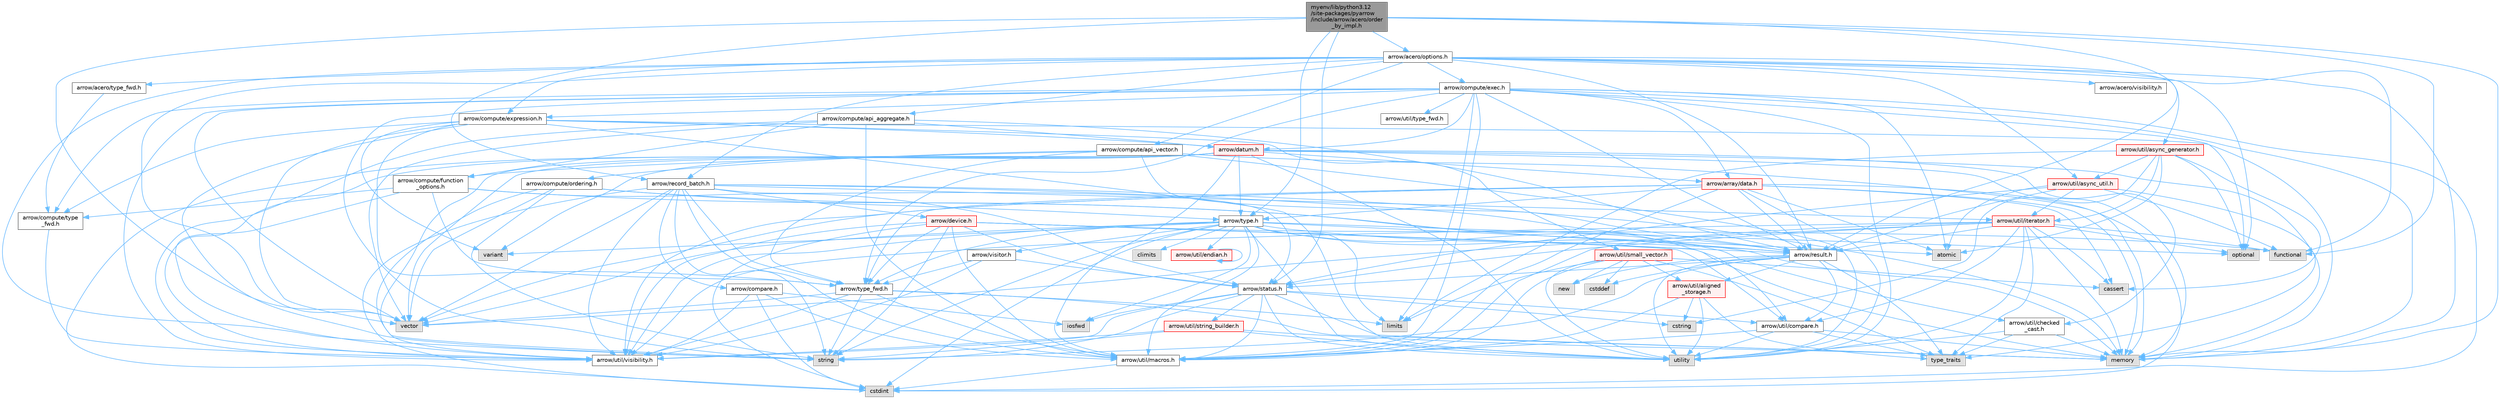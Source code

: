 digraph "myenv/lib/python3.12/site-packages/pyarrow/include/arrow/acero/order_by_impl.h"
{
 // LATEX_PDF_SIZE
  bgcolor="transparent";
  edge [fontname=Helvetica,fontsize=10,labelfontname=Helvetica,labelfontsize=10];
  node [fontname=Helvetica,fontsize=10,shape=box,height=0.2,width=0.4];
  Node1 [id="Node000001",label="myenv/lib/python3.12\l/site-packages/pyarrow\l/include/arrow/acero/order\l_by_impl.h",height=0.2,width=0.4,color="gray40", fillcolor="grey60", style="filled", fontcolor="black",tooltip=" "];
  Node1 -> Node2 [id="edge1_Node000001_Node000002",color="steelblue1",style="solid",tooltip=" "];
  Node2 [id="Node000002",label="functional",height=0.2,width=0.4,color="grey60", fillcolor="#E0E0E0", style="filled",tooltip=" "];
  Node1 -> Node3 [id="edge2_Node000001_Node000003",color="steelblue1",style="solid",tooltip=" "];
  Node3 [id="Node000003",label="memory",height=0.2,width=0.4,color="grey60", fillcolor="#E0E0E0", style="filled",tooltip=" "];
  Node1 -> Node4 [id="edge3_Node000001_Node000004",color="steelblue1",style="solid",tooltip=" "];
  Node4 [id="Node000004",label="vector",height=0.2,width=0.4,color="grey60", fillcolor="#E0E0E0", style="filled",tooltip=" "];
  Node1 -> Node5 [id="edge4_Node000001_Node000005",color="steelblue1",style="solid",tooltip=" "];
  Node5 [id="Node000005",label="arrow/acero/options.h",height=0.2,width=0.4,color="grey40", fillcolor="white", style="filled",URL="$acero_2options_8h.html",tooltip=" "];
  Node5 -> Node2 [id="edge5_Node000005_Node000002",color="steelblue1",style="solid",tooltip=" "];
  Node5 -> Node3 [id="edge6_Node000005_Node000003",color="steelblue1",style="solid",tooltip=" "];
  Node5 -> Node6 [id="edge7_Node000005_Node000006",color="steelblue1",style="solid",tooltip=" "];
  Node6 [id="Node000006",label="optional",height=0.2,width=0.4,color="grey60", fillcolor="#E0E0E0", style="filled",tooltip=" "];
  Node5 -> Node7 [id="edge8_Node000005_Node000007",color="steelblue1",style="solid",tooltip=" "];
  Node7 [id="Node000007",label="string",height=0.2,width=0.4,color="grey60", fillcolor="#E0E0E0", style="filled",tooltip=" "];
  Node5 -> Node4 [id="edge9_Node000005_Node000004",color="steelblue1",style="solid",tooltip=" "];
  Node5 -> Node8 [id="edge10_Node000005_Node000008",color="steelblue1",style="solid",tooltip=" "];
  Node8 [id="Node000008",label="arrow/acero/type_fwd.h",height=0.2,width=0.4,color="grey40", fillcolor="white", style="filled",URL="$arrow_2acero_2type__fwd_8h.html",tooltip=" "];
  Node8 -> Node9 [id="edge11_Node000008_Node000009",color="steelblue1",style="solid",tooltip=" "];
  Node9 [id="Node000009",label="arrow/compute/type\l_fwd.h",height=0.2,width=0.4,color="grey40", fillcolor="white", style="filled",URL="$arrow_2compute_2type__fwd_8h.html",tooltip=" "];
  Node9 -> Node10 [id="edge12_Node000009_Node000010",color="steelblue1",style="solid",tooltip=" "];
  Node10 [id="Node000010",label="arrow/util/visibility.h",height=0.2,width=0.4,color="grey40", fillcolor="white", style="filled",URL="$include_2arrow_2util_2visibility_8h.html",tooltip=" "];
  Node5 -> Node11 [id="edge13_Node000005_Node000011",color="steelblue1",style="solid",tooltip=" "];
  Node11 [id="Node000011",label="arrow/acero/visibility.h",height=0.2,width=0.4,color="grey40", fillcolor="white", style="filled",URL="$include_2arrow_2acero_2visibility_8h.html",tooltip=" "];
  Node5 -> Node12 [id="edge14_Node000005_Node000012",color="steelblue1",style="solid",tooltip=" "];
  Node12 [id="Node000012",label="arrow/compute/api_aggregate.h",height=0.2,width=0.4,color="grey40", fillcolor="white", style="filled",URL="$api__aggregate_8h.html",tooltip=" "];
  Node12 -> Node4 [id="edge15_Node000012_Node000004",color="steelblue1",style="solid",tooltip=" "];
  Node12 -> Node13 [id="edge16_Node000012_Node000013",color="steelblue1",style="solid",tooltip=" "];
  Node13 [id="Node000013",label="arrow/compute/function\l_options.h",height=0.2,width=0.4,color="grey40", fillcolor="white", style="filled",URL="$function__options_8h.html",tooltip=" "];
  Node13 -> Node9 [id="edge17_Node000013_Node000009",color="steelblue1",style="solid",tooltip=" "];
  Node13 -> Node14 [id="edge18_Node000013_Node000014",color="steelblue1",style="solid",tooltip=" "];
  Node14 [id="Node000014",label="arrow/result.h",height=0.2,width=0.4,color="grey40", fillcolor="white", style="filled",URL="$result_8h.html",tooltip=" "];
  Node14 -> Node15 [id="edge19_Node000014_Node000015",color="steelblue1",style="solid",tooltip=" "];
  Node15 [id="Node000015",label="cstddef",height=0.2,width=0.4,color="grey60", fillcolor="#E0E0E0", style="filled",tooltip=" "];
  Node14 -> Node16 [id="edge20_Node000014_Node000016",color="steelblue1",style="solid",tooltip=" "];
  Node16 [id="Node000016",label="new",height=0.2,width=0.4,color="grey60", fillcolor="#E0E0E0", style="filled",tooltip=" "];
  Node14 -> Node7 [id="edge21_Node000014_Node000007",color="steelblue1",style="solid",tooltip=" "];
  Node14 -> Node17 [id="edge22_Node000014_Node000017",color="steelblue1",style="solid",tooltip=" "];
  Node17 [id="Node000017",label="type_traits",height=0.2,width=0.4,color="grey60", fillcolor="#E0E0E0", style="filled",tooltip=" "];
  Node14 -> Node18 [id="edge23_Node000014_Node000018",color="steelblue1",style="solid",tooltip=" "];
  Node18 [id="Node000018",label="utility",height=0.2,width=0.4,color="grey60", fillcolor="#E0E0E0", style="filled",tooltip=" "];
  Node14 -> Node19 [id="edge24_Node000014_Node000019",color="steelblue1",style="solid",tooltip=" "];
  Node19 [id="Node000019",label="arrow/status.h",height=0.2,width=0.4,color="grey40", fillcolor="white", style="filled",URL="$status_8h.html",tooltip=" "];
  Node19 -> Node20 [id="edge25_Node000019_Node000020",color="steelblue1",style="solid",tooltip=" "];
  Node20 [id="Node000020",label="cstring",height=0.2,width=0.4,color="grey60", fillcolor="#E0E0E0", style="filled",tooltip=" "];
  Node19 -> Node21 [id="edge26_Node000019_Node000021",color="steelblue1",style="solid",tooltip=" "];
  Node21 [id="Node000021",label="iosfwd",height=0.2,width=0.4,color="grey60", fillcolor="#E0E0E0", style="filled",tooltip=" "];
  Node19 -> Node3 [id="edge27_Node000019_Node000003",color="steelblue1",style="solid",tooltip=" "];
  Node19 -> Node7 [id="edge28_Node000019_Node000007",color="steelblue1",style="solid",tooltip=" "];
  Node19 -> Node18 [id="edge29_Node000019_Node000018",color="steelblue1",style="solid",tooltip=" "];
  Node19 -> Node22 [id="edge30_Node000019_Node000022",color="steelblue1",style="solid",tooltip=" "];
  Node22 [id="Node000022",label="arrow/util/compare.h",height=0.2,width=0.4,color="grey40", fillcolor="white", style="filled",URL="$util_2compare_8h.html",tooltip=" "];
  Node22 -> Node3 [id="edge31_Node000022_Node000003",color="steelblue1",style="solid",tooltip=" "];
  Node22 -> Node17 [id="edge32_Node000022_Node000017",color="steelblue1",style="solid",tooltip=" "];
  Node22 -> Node18 [id="edge33_Node000022_Node000018",color="steelblue1",style="solid",tooltip=" "];
  Node22 -> Node23 [id="edge34_Node000022_Node000023",color="steelblue1",style="solid",tooltip=" "];
  Node23 [id="Node000023",label="arrow/util/macros.h",height=0.2,width=0.4,color="grey40", fillcolor="white", style="filled",URL="$macros_8h.html",tooltip=" "];
  Node23 -> Node24 [id="edge35_Node000023_Node000024",color="steelblue1",style="solid",tooltip=" "];
  Node24 [id="Node000024",label="cstdint",height=0.2,width=0.4,color="grey60", fillcolor="#E0E0E0", style="filled",tooltip=" "];
  Node19 -> Node23 [id="edge36_Node000019_Node000023",color="steelblue1",style="solid",tooltip=" "];
  Node19 -> Node25 [id="edge37_Node000019_Node000025",color="steelblue1",style="solid",tooltip=" "];
  Node25 [id="Node000025",label="arrow/util/string_builder.h",height=0.2,width=0.4,color="red", fillcolor="#FFF0F0", style="filled",URL="$string__builder_8h.html",tooltip=" "];
  Node25 -> Node3 [id="edge38_Node000025_Node000003",color="steelblue1",style="solid",tooltip=" "];
  Node25 -> Node7 [id="edge39_Node000025_Node000007",color="steelblue1",style="solid",tooltip=" "];
  Node25 -> Node18 [id="edge40_Node000025_Node000018",color="steelblue1",style="solid",tooltip=" "];
  Node25 -> Node10 [id="edge41_Node000025_Node000010",color="steelblue1",style="solid",tooltip=" "];
  Node19 -> Node10 [id="edge42_Node000019_Node000010",color="steelblue1",style="solid",tooltip=" "];
  Node14 -> Node27 [id="edge43_Node000014_Node000027",color="steelblue1",style="solid",tooltip=" "];
  Node27 [id="Node000027",label="arrow/util/aligned\l_storage.h",height=0.2,width=0.4,color="red", fillcolor="#FFF0F0", style="filled",URL="$aligned__storage_8h.html",tooltip=" "];
  Node27 -> Node20 [id="edge44_Node000027_Node000020",color="steelblue1",style="solid",tooltip=" "];
  Node27 -> Node17 [id="edge45_Node000027_Node000017",color="steelblue1",style="solid",tooltip=" "];
  Node27 -> Node18 [id="edge46_Node000027_Node000018",color="steelblue1",style="solid",tooltip=" "];
  Node27 -> Node23 [id="edge47_Node000027_Node000023",color="steelblue1",style="solid",tooltip=" "];
  Node14 -> Node22 [id="edge48_Node000014_Node000022",color="steelblue1",style="solid",tooltip=" "];
  Node13 -> Node19 [id="edge49_Node000013_Node000019",color="steelblue1",style="solid",tooltip=" "];
  Node13 -> Node29 [id="edge50_Node000013_Node000029",color="steelblue1",style="solid",tooltip=" "];
  Node29 [id="Node000029",label="arrow/type_fwd.h",height=0.2,width=0.4,color="grey40", fillcolor="white", style="filled",URL="$arrow_2type__fwd_8h.html",tooltip=" "];
  Node29 -> Node30 [id="edge51_Node000029_Node000030",color="steelblue1",style="solid",tooltip=" "];
  Node30 [id="Node000030",label="limits",height=0.2,width=0.4,color="grey60", fillcolor="#E0E0E0", style="filled",tooltip=" "];
  Node29 -> Node3 [id="edge52_Node000029_Node000003",color="steelblue1",style="solid",tooltip=" "];
  Node29 -> Node7 [id="edge53_Node000029_Node000007",color="steelblue1",style="solid",tooltip=" "];
  Node29 -> Node4 [id="edge54_Node000029_Node000004",color="steelblue1",style="solid",tooltip=" "];
  Node29 -> Node23 [id="edge55_Node000029_Node000023",color="steelblue1",style="solid",tooltip=" "];
  Node29 -> Node10 [id="edge56_Node000029_Node000010",color="steelblue1",style="solid",tooltip=" "];
  Node13 -> Node10 [id="edge57_Node000013_Node000010",color="steelblue1",style="solid",tooltip=" "];
  Node12 -> Node31 [id="edge58_Node000012_Node000031",color="steelblue1",style="solid",tooltip=" "];
  Node31 [id="Node000031",label="arrow/datum.h",height=0.2,width=0.4,color="red", fillcolor="#FFF0F0", style="filled",URL="$datum_8h.html",tooltip=" "];
  Node31 -> Node24 [id="edge59_Node000031_Node000024",color="steelblue1",style="solid",tooltip=" "];
  Node31 -> Node3 [id="edge60_Node000031_Node000003",color="steelblue1",style="solid",tooltip=" "];
  Node31 -> Node7 [id="edge61_Node000031_Node000007",color="steelblue1",style="solid",tooltip=" "];
  Node31 -> Node17 [id="edge62_Node000031_Node000017",color="steelblue1",style="solid",tooltip=" "];
  Node31 -> Node18 [id="edge63_Node000031_Node000018",color="steelblue1",style="solid",tooltip=" "];
  Node31 -> Node32 [id="edge64_Node000031_Node000032",color="steelblue1",style="solid",tooltip=" "];
  Node32 [id="Node000032",label="variant",height=0.2,width=0.4,color="grey60", fillcolor="#E0E0E0", style="filled",tooltip=" "];
  Node31 -> Node4 [id="edge65_Node000031_Node000004",color="steelblue1",style="solid",tooltip=" "];
  Node31 -> Node33 [id="edge66_Node000031_Node000033",color="steelblue1",style="solid",tooltip=" "];
  Node33 [id="Node000033",label="arrow/array/data.h",height=0.2,width=0.4,color="red", fillcolor="#FFF0F0", style="filled",URL="$data_8h.html",tooltip=" "];
  Node33 -> Node34 [id="edge67_Node000033_Node000034",color="steelblue1",style="solid",tooltip=" "];
  Node34 [id="Node000034",label="atomic",height=0.2,width=0.4,color="grey60", fillcolor="#E0E0E0", style="filled",tooltip=" "];
  Node33 -> Node35 [id="edge68_Node000033_Node000035",color="steelblue1",style="solid",tooltip=" "];
  Node35 [id="Node000035",label="cassert",height=0.2,width=0.4,color="grey60", fillcolor="#E0E0E0", style="filled",tooltip=" "];
  Node33 -> Node24 [id="edge69_Node000033_Node000024",color="steelblue1",style="solid",tooltip=" "];
  Node33 -> Node3 [id="edge70_Node000033_Node000003",color="steelblue1",style="solid",tooltip=" "];
  Node33 -> Node18 [id="edge71_Node000033_Node000018",color="steelblue1",style="solid",tooltip=" "];
  Node33 -> Node4 [id="edge72_Node000033_Node000004",color="steelblue1",style="solid",tooltip=" "];
  Node33 -> Node14 [id="edge73_Node000033_Node000014",color="steelblue1",style="solid",tooltip=" "];
  Node33 -> Node43 [id="edge74_Node000033_Node000043",color="steelblue1",style="solid",tooltip=" "];
  Node43 [id="Node000043",label="arrow/type.h",height=0.2,width=0.4,color="grey40", fillcolor="white", style="filled",URL="$type_8h.html",tooltip=" "];
  Node43 -> Node34 [id="edge75_Node000043_Node000034",color="steelblue1",style="solid",tooltip=" "];
  Node43 -> Node44 [id="edge76_Node000043_Node000044",color="steelblue1",style="solid",tooltip=" "];
  Node44 [id="Node000044",label="climits",height=0.2,width=0.4,color="grey60", fillcolor="#E0E0E0", style="filled",tooltip=" "];
  Node43 -> Node24 [id="edge77_Node000043_Node000024",color="steelblue1",style="solid",tooltip=" "];
  Node43 -> Node21 [id="edge78_Node000043_Node000021",color="steelblue1",style="solid",tooltip=" "];
  Node43 -> Node30 [id="edge79_Node000043_Node000030",color="steelblue1",style="solid",tooltip=" "];
  Node43 -> Node3 [id="edge80_Node000043_Node000003",color="steelblue1",style="solid",tooltip=" "];
  Node43 -> Node6 [id="edge81_Node000043_Node000006",color="steelblue1",style="solid",tooltip=" "];
  Node43 -> Node7 [id="edge82_Node000043_Node000007",color="steelblue1",style="solid",tooltip=" "];
  Node43 -> Node18 [id="edge83_Node000043_Node000018",color="steelblue1",style="solid",tooltip=" "];
  Node43 -> Node32 [id="edge84_Node000043_Node000032",color="steelblue1",style="solid",tooltip=" "];
  Node43 -> Node4 [id="edge85_Node000043_Node000004",color="steelblue1",style="solid",tooltip=" "];
  Node43 -> Node14 [id="edge86_Node000043_Node000014",color="steelblue1",style="solid",tooltip=" "];
  Node43 -> Node29 [id="edge87_Node000043_Node000029",color="steelblue1",style="solid",tooltip=" "];
  Node43 -> Node45 [id="edge88_Node000043_Node000045",color="steelblue1",style="solid",tooltip=" "];
  Node45 [id="Node000045",label="arrow/util/checked\l_cast.h",height=0.2,width=0.4,color="grey40", fillcolor="white", style="filled",URL="$checked__cast_8h.html",tooltip=" "];
  Node45 -> Node3 [id="edge89_Node000045_Node000003",color="steelblue1",style="solid",tooltip=" "];
  Node45 -> Node17 [id="edge90_Node000045_Node000017",color="steelblue1",style="solid",tooltip=" "];
  Node45 -> Node18 [id="edge91_Node000045_Node000018",color="steelblue1",style="solid",tooltip=" "];
  Node43 -> Node46 [id="edge92_Node000043_Node000046",color="steelblue1",style="solid",tooltip=" "];
  Node46 [id="Node000046",label="arrow/util/endian.h",height=0.2,width=0.4,color="red", fillcolor="#FFF0F0", style="filled",URL="$endian_8h.html",tooltip=" "];
  Node46 -> Node46 [id="edge93_Node000046_Node000046",color="steelblue1",style="solid",tooltip=" "];
  Node43 -> Node23 [id="edge94_Node000043_Node000023",color="steelblue1",style="solid",tooltip=" "];
  Node43 -> Node10 [id="edge95_Node000043_Node000010",color="steelblue1",style="solid",tooltip=" "];
  Node43 -> Node51 [id="edge96_Node000043_Node000051",color="steelblue1",style="solid",tooltip=" "];
  Node51 [id="Node000051",label="arrow/visitor.h",height=0.2,width=0.4,color="grey40", fillcolor="white", style="filled",URL="$visitor_8h.html",tooltip=" "];
  Node51 -> Node19 [id="edge97_Node000051_Node000019",color="steelblue1",style="solid",tooltip=" "];
  Node51 -> Node29 [id="edge98_Node000051_Node000029",color="steelblue1",style="solid",tooltip=" "];
  Node51 -> Node10 [id="edge99_Node000051_Node000010",color="steelblue1",style="solid",tooltip=" "];
  Node33 -> Node29 [id="edge100_Node000033_Node000029",color="steelblue1",style="solid",tooltip=" "];
  Node33 -> Node23 [id="edge101_Node000033_Node000023",color="steelblue1",style="solid",tooltip=" "];
  Node33 -> Node10 [id="edge102_Node000033_Node000010",color="steelblue1",style="solid",tooltip=" "];
  Node31 -> Node43 [id="edge103_Node000031_Node000043",color="steelblue1",style="solid",tooltip=" "];
  Node31 -> Node45 [id="edge104_Node000031_Node000045",color="steelblue1",style="solid",tooltip=" "];
  Node31 -> Node23 [id="edge105_Node000031_Node000023",color="steelblue1",style="solid",tooltip=" "];
  Node31 -> Node10 [id="edge106_Node000031_Node000010",color="steelblue1",style="solid",tooltip=" "];
  Node12 -> Node14 [id="edge107_Node000012_Node000014",color="steelblue1",style="solid",tooltip=" "];
  Node12 -> Node23 [id="edge108_Node000012_Node000023",color="steelblue1",style="solid",tooltip=" "];
  Node12 -> Node10 [id="edge109_Node000012_Node000010",color="steelblue1",style="solid",tooltip=" "];
  Node5 -> Node65 [id="edge110_Node000005_Node000065",color="steelblue1",style="solid",tooltip=" "];
  Node65 [id="Node000065",label="arrow/compute/api_vector.h",height=0.2,width=0.4,color="grey40", fillcolor="white", style="filled",URL="$api__vector_8h.html",tooltip=" "];
  Node65 -> Node3 [id="edge111_Node000065_Node000003",color="steelblue1",style="solid",tooltip=" "];
  Node65 -> Node18 [id="edge112_Node000065_Node000018",color="steelblue1",style="solid",tooltip=" "];
  Node65 -> Node13 [id="edge113_Node000065_Node000013",color="steelblue1",style="solid",tooltip=" "];
  Node65 -> Node66 [id="edge114_Node000065_Node000066",color="steelblue1",style="solid",tooltip=" "];
  Node66 [id="Node000066",label="arrow/compute/ordering.h",height=0.2,width=0.4,color="grey40", fillcolor="white", style="filled",URL="$ordering_8h.html",tooltip=" "];
  Node66 -> Node7 [id="edge115_Node000066_Node000007",color="steelblue1",style="solid",tooltip=" "];
  Node66 -> Node4 [id="edge116_Node000066_Node000004",color="steelblue1",style="solid",tooltip=" "];
  Node66 -> Node43 [id="edge117_Node000066_Node000043",color="steelblue1",style="solid",tooltip=" "];
  Node66 -> Node22 [id="edge118_Node000066_Node000022",color="steelblue1",style="solid",tooltip=" "];
  Node66 -> Node10 [id="edge119_Node000066_Node000010",color="steelblue1",style="solid",tooltip=" "];
  Node65 -> Node14 [id="edge120_Node000065_Node000014",color="steelblue1",style="solid",tooltip=" "];
  Node65 -> Node29 [id="edge121_Node000065_Node000029",color="steelblue1",style="solid",tooltip=" "];
  Node5 -> Node67 [id="edge122_Node000005_Node000067",color="steelblue1",style="solid",tooltip=" "];
  Node67 [id="Node000067",label="arrow/compute/exec.h",height=0.2,width=0.4,color="grey40", fillcolor="white", style="filled",URL="$exec_8h.html",tooltip=" "];
  Node67 -> Node34 [id="edge123_Node000067_Node000034",color="steelblue1",style="solid",tooltip=" "];
  Node67 -> Node24 [id="edge124_Node000067_Node000024",color="steelblue1",style="solid",tooltip=" "];
  Node67 -> Node30 [id="edge125_Node000067_Node000030",color="steelblue1",style="solid",tooltip=" "];
  Node67 -> Node3 [id="edge126_Node000067_Node000003",color="steelblue1",style="solid",tooltip=" "];
  Node67 -> Node6 [id="edge127_Node000067_Node000006",color="steelblue1",style="solid",tooltip=" "];
  Node67 -> Node7 [id="edge128_Node000067_Node000007",color="steelblue1",style="solid",tooltip=" "];
  Node67 -> Node18 [id="edge129_Node000067_Node000018",color="steelblue1",style="solid",tooltip=" "];
  Node67 -> Node4 [id="edge130_Node000067_Node000004",color="steelblue1",style="solid",tooltip=" "];
  Node67 -> Node33 [id="edge131_Node000067_Node000033",color="steelblue1",style="solid",tooltip=" "];
  Node67 -> Node68 [id="edge132_Node000067_Node000068",color="steelblue1",style="solid",tooltip=" "];
  Node68 [id="Node000068",label="arrow/compute/expression.h",height=0.2,width=0.4,color="grey40", fillcolor="white", style="filled",URL="$expression_8h.html",tooltip=" "];
  Node68 -> Node3 [id="edge133_Node000068_Node000003",color="steelblue1",style="solid",tooltip=" "];
  Node68 -> Node7 [id="edge134_Node000068_Node000007",color="steelblue1",style="solid",tooltip=" "];
  Node68 -> Node18 [id="edge135_Node000068_Node000018",color="steelblue1",style="solid",tooltip=" "];
  Node68 -> Node32 [id="edge136_Node000068_Node000032",color="steelblue1",style="solid",tooltip=" "];
  Node68 -> Node4 [id="edge137_Node000068_Node000004",color="steelblue1",style="solid",tooltip=" "];
  Node68 -> Node9 [id="edge138_Node000068_Node000009",color="steelblue1",style="solid",tooltip=" "];
  Node68 -> Node31 [id="edge139_Node000068_Node000031",color="steelblue1",style="solid",tooltip=" "];
  Node68 -> Node29 [id="edge140_Node000068_Node000029",color="steelblue1",style="solid",tooltip=" "];
  Node68 -> Node69 [id="edge141_Node000068_Node000069",color="steelblue1",style="solid",tooltip=" "];
  Node69 [id="Node000069",label="arrow/util/small_vector.h",height=0.2,width=0.4,color="red", fillcolor="#FFF0F0", style="filled",URL="$small__vector_8h.html",tooltip=" "];
  Node69 -> Node35 [id="edge142_Node000069_Node000035",color="steelblue1",style="solid",tooltip=" "];
  Node69 -> Node15 [id="edge143_Node000069_Node000015",color="steelblue1",style="solid",tooltip=" "];
  Node69 -> Node30 [id="edge144_Node000069_Node000030",color="steelblue1",style="solid",tooltip=" "];
  Node69 -> Node16 [id="edge145_Node000069_Node000016",color="steelblue1",style="solid",tooltip=" "];
  Node69 -> Node17 [id="edge146_Node000069_Node000017",color="steelblue1",style="solid",tooltip=" "];
  Node69 -> Node18 [id="edge147_Node000069_Node000018",color="steelblue1",style="solid",tooltip=" "];
  Node69 -> Node27 [id="edge148_Node000069_Node000027",color="steelblue1",style="solid",tooltip=" "];
  Node69 -> Node23 [id="edge149_Node000069_Node000023",color="steelblue1",style="solid",tooltip=" "];
  Node67 -> Node9 [id="edge150_Node000067_Node000009",color="steelblue1",style="solid",tooltip=" "];
  Node67 -> Node31 [id="edge151_Node000067_Node000031",color="steelblue1",style="solid",tooltip=" "];
  Node67 -> Node14 [id="edge152_Node000067_Node000014",color="steelblue1",style="solid",tooltip=" "];
  Node67 -> Node29 [id="edge153_Node000067_Node000029",color="steelblue1",style="solid",tooltip=" "];
  Node67 -> Node23 [id="edge154_Node000067_Node000023",color="steelblue1",style="solid",tooltip=" "];
  Node67 -> Node71 [id="edge155_Node000067_Node000071",color="steelblue1",style="solid",tooltip=" "];
  Node71 [id="Node000071",label="arrow/util/type_fwd.h",height=0.2,width=0.4,color="grey40", fillcolor="white", style="filled",URL="$arrow_2util_2type__fwd_8h.html",tooltip=" "];
  Node67 -> Node10 [id="edge156_Node000067_Node000010",color="steelblue1",style="solid",tooltip=" "];
  Node5 -> Node68 [id="edge157_Node000005_Node000068",color="steelblue1",style="solid",tooltip=" "];
  Node5 -> Node72 [id="edge158_Node000005_Node000072",color="steelblue1",style="solid",tooltip=" "];
  Node72 [id="Node000072",label="arrow/record_batch.h",height=0.2,width=0.4,color="grey40", fillcolor="white", style="filled",URL="$record__batch_8h.html",tooltip=" "];
  Node72 -> Node24 [id="edge159_Node000072_Node000024",color="steelblue1",style="solid",tooltip=" "];
  Node72 -> Node3 [id="edge160_Node000072_Node000003",color="steelblue1",style="solid",tooltip=" "];
  Node72 -> Node7 [id="edge161_Node000072_Node000007",color="steelblue1",style="solid",tooltip=" "];
  Node72 -> Node4 [id="edge162_Node000072_Node000004",color="steelblue1",style="solid",tooltip=" "];
  Node72 -> Node57 [id="edge163_Node000072_Node000057",color="steelblue1",style="solid",tooltip=" "];
  Node57 [id="Node000057",label="arrow/compare.h",height=0.2,width=0.4,color="grey40", fillcolor="white", style="filled",URL="$compare_8h.html",tooltip=" "];
  Node57 -> Node24 [id="edge164_Node000057_Node000024",color="steelblue1",style="solid",tooltip=" "];
  Node57 -> Node21 [id="edge165_Node000057_Node000021",color="steelblue1",style="solid",tooltip=" "];
  Node57 -> Node23 [id="edge166_Node000057_Node000023",color="steelblue1",style="solid",tooltip=" "];
  Node57 -> Node10 [id="edge167_Node000057_Node000010",color="steelblue1",style="solid",tooltip=" "];
  Node72 -> Node39 [id="edge168_Node000072_Node000039",color="steelblue1",style="solid",tooltip=" "];
  Node39 [id="Node000039",label="arrow/device.h",height=0.2,width=0.4,color="red", fillcolor="#FFF0F0", style="filled",URL="$device_8h.html",tooltip=" "];
  Node39 -> Node24 [id="edge169_Node000039_Node000024",color="steelblue1",style="solid",tooltip=" "];
  Node39 -> Node2 [id="edge170_Node000039_Node000002",color="steelblue1",style="solid",tooltip=" "];
  Node39 -> Node3 [id="edge171_Node000039_Node000003",color="steelblue1",style="solid",tooltip=" "];
  Node39 -> Node7 [id="edge172_Node000039_Node000007",color="steelblue1",style="solid",tooltip=" "];
  Node39 -> Node14 [id="edge173_Node000039_Node000014",color="steelblue1",style="solid",tooltip=" "];
  Node39 -> Node19 [id="edge174_Node000039_Node000019",color="steelblue1",style="solid",tooltip=" "];
  Node39 -> Node29 [id="edge175_Node000039_Node000029",color="steelblue1",style="solid",tooltip=" "];
  Node39 -> Node22 [id="edge176_Node000039_Node000022",color="steelblue1",style="solid",tooltip=" "];
  Node39 -> Node23 [id="edge177_Node000039_Node000023",color="steelblue1",style="solid",tooltip=" "];
  Node39 -> Node10 [id="edge178_Node000039_Node000010",color="steelblue1",style="solid",tooltip=" "];
  Node72 -> Node14 [id="edge179_Node000072_Node000014",color="steelblue1",style="solid",tooltip=" "];
  Node72 -> Node19 [id="edge180_Node000072_Node000019",color="steelblue1",style="solid",tooltip=" "];
  Node72 -> Node29 [id="edge181_Node000072_Node000029",color="steelblue1",style="solid",tooltip=" "];
  Node72 -> Node73 [id="edge182_Node000072_Node000073",color="steelblue1",style="solid",tooltip=" "];
  Node73 [id="Node000073",label="arrow/util/iterator.h",height=0.2,width=0.4,color="red", fillcolor="#FFF0F0", style="filled",URL="$iterator_8h.html",tooltip=" "];
  Node73 -> Node35 [id="edge183_Node000073_Node000035",color="steelblue1",style="solid",tooltip=" "];
  Node73 -> Node2 [id="edge184_Node000073_Node000002",color="steelblue1",style="solid",tooltip=" "];
  Node73 -> Node3 [id="edge185_Node000073_Node000003",color="steelblue1",style="solid",tooltip=" "];
  Node73 -> Node6 [id="edge186_Node000073_Node000006",color="steelblue1",style="solid",tooltip=" "];
  Node73 -> Node17 [id="edge187_Node000073_Node000017",color="steelblue1",style="solid",tooltip=" "];
  Node73 -> Node18 [id="edge188_Node000073_Node000018",color="steelblue1",style="solid",tooltip=" "];
  Node73 -> Node4 [id="edge189_Node000073_Node000004",color="steelblue1",style="solid",tooltip=" "];
  Node73 -> Node14 [id="edge190_Node000073_Node000014",color="steelblue1",style="solid",tooltip=" "];
  Node73 -> Node19 [id="edge191_Node000073_Node000019",color="steelblue1",style="solid",tooltip=" "];
  Node73 -> Node22 [id="edge192_Node000073_Node000022",color="steelblue1",style="solid",tooltip=" "];
  Node73 -> Node23 [id="edge193_Node000073_Node000023",color="steelblue1",style="solid",tooltip=" "];
  Node73 -> Node10 [id="edge194_Node000073_Node000010",color="steelblue1",style="solid",tooltip=" "];
  Node72 -> Node23 [id="edge195_Node000072_Node000023",color="steelblue1",style="solid",tooltip=" "];
  Node72 -> Node10 [id="edge196_Node000072_Node000010",color="steelblue1",style="solid",tooltip=" "];
  Node5 -> Node14 [id="edge197_Node000005_Node000014",color="steelblue1",style="solid",tooltip=" "];
  Node5 -> Node76 [id="edge198_Node000005_Node000076",color="steelblue1",style="solid",tooltip=" "];
  Node76 [id="Node000076",label="arrow/util/async_generator.h",height=0.2,width=0.4,color="red", fillcolor="#FFF0F0", style="filled",URL="$async__generator_8h.html",tooltip=" "];
  Node76 -> Node34 [id="edge199_Node000076_Node000034",color="steelblue1",style="solid",tooltip=" "];
  Node76 -> Node35 [id="edge200_Node000076_Node000035",color="steelblue1",style="solid",tooltip=" "];
  Node76 -> Node20 [id="edge201_Node000076_Node000020",color="steelblue1",style="solid",tooltip=" "];
  Node76 -> Node30 [id="edge202_Node000076_Node000030",color="steelblue1",style="solid",tooltip=" "];
  Node76 -> Node6 [id="edge203_Node000076_Node000006",color="steelblue1",style="solid",tooltip=" "];
  Node76 -> Node80 [id="edge204_Node000076_Node000080",color="steelblue1",style="solid",tooltip=" "];
  Node80 [id="Node000080",label="arrow/util/async_util.h",height=0.2,width=0.4,color="red", fillcolor="#FFF0F0", style="filled",URL="$async__util_8h.html",tooltip=" "];
  Node80 -> Node34 [id="edge205_Node000080_Node000034",color="steelblue1",style="solid",tooltip=" "];
  Node80 -> Node2 [id="edge206_Node000080_Node000002",color="steelblue1",style="solid",tooltip=" "];
  Node80 -> Node3 [id="edge207_Node000080_Node000003",color="steelblue1",style="solid",tooltip=" "];
  Node80 -> Node14 [id="edge208_Node000080_Node000014",color="steelblue1",style="solid",tooltip=" "];
  Node80 -> Node19 [id="edge209_Node000080_Node000019",color="steelblue1",style="solid",tooltip=" "];
  Node80 -> Node73 [id="edge210_Node000080_Node000073",color="steelblue1",style="solid",tooltip=" "];
  Node76 -> Node73 [id="edge211_Node000076_Node000073",color="steelblue1",style="solid",tooltip=" "];
  Node5 -> Node80 [id="edge212_Node000005_Node000080",color="steelblue1",style="solid",tooltip=" "];
  Node1 -> Node72 [id="edge213_Node000001_Node000072",color="steelblue1",style="solid",tooltip=" "];
  Node1 -> Node14 [id="edge214_Node000001_Node000014",color="steelblue1",style="solid",tooltip=" "];
  Node1 -> Node19 [id="edge215_Node000001_Node000019",color="steelblue1",style="solid",tooltip=" "];
  Node1 -> Node43 [id="edge216_Node000001_Node000043",color="steelblue1",style="solid",tooltip=" "];
}
